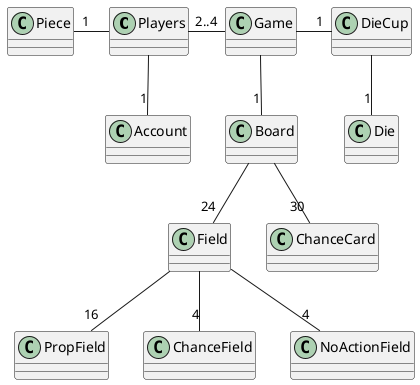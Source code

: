 @startuml
'https://plantuml.com/class-diagram



Players"2..4" - Game
Piece"1" - Players
Players -- "1"Account
Game - "1"DieCup
DieCup -- "1"Die
Game -- "1"Board
Board -- "24"  Field
 Field -- "16"PropField
 Field -- "4"ChanceField
 Field -- "4"NoActionField
Board -- "30"ChanceCard

@enduml